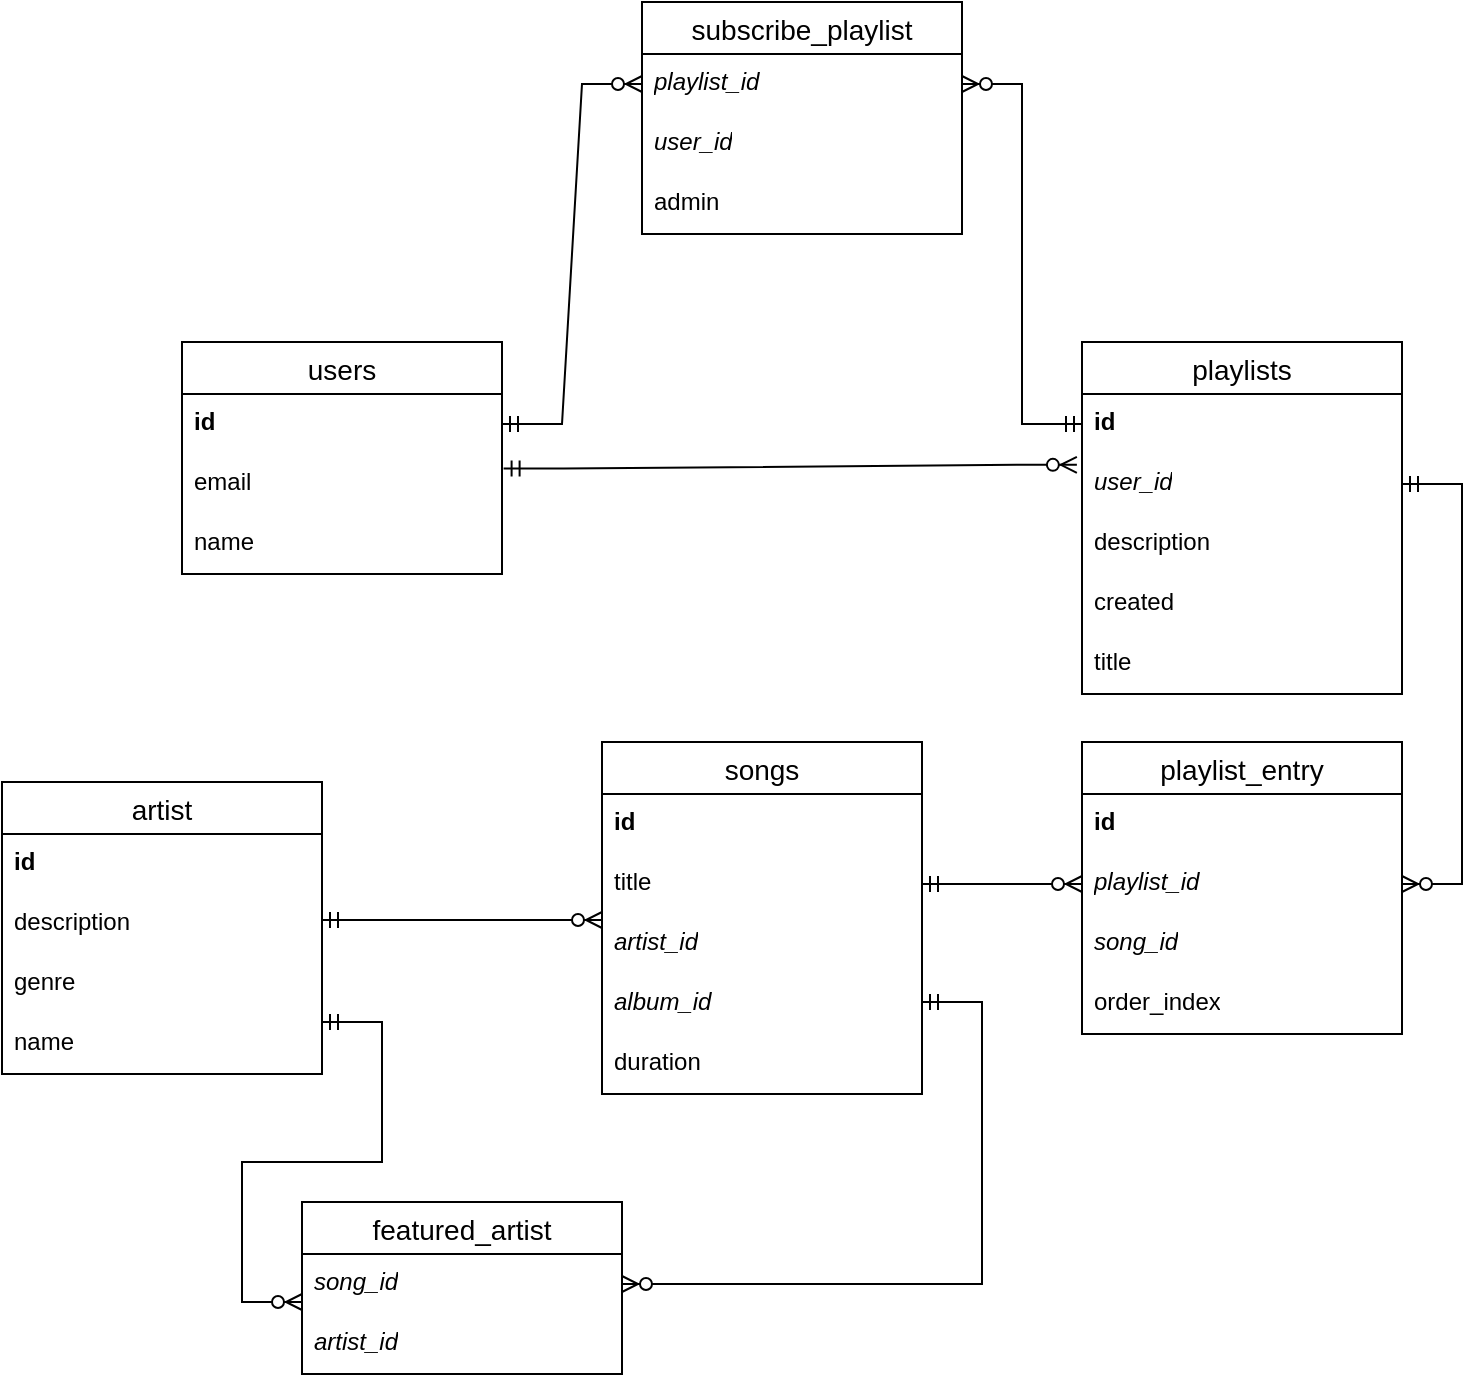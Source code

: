 <mxfile version="23.0.1" type="device">
  <diagram name="Page-1" id="vKaHH6KfBcHMHRZSFJnk">
    <mxGraphModel dx="910" dy="546" grid="1" gridSize="10" guides="1" tooltips="1" connect="1" arrows="1" fold="1" page="1" pageScale="1" pageWidth="850" pageHeight="1100" math="0" shadow="0">
      <root>
        <mxCell id="0" />
        <mxCell id="1" parent="0" />
        <mxCell id="HSMxG09ryH6MTsvOhO8h-1" value="users" style="swimlane;fontStyle=0;childLayout=stackLayout;horizontal=1;startSize=26;horizontalStack=0;resizeParent=1;resizeParentMax=0;resizeLast=0;collapsible=1;marginBottom=0;align=center;fontSize=14;" vertex="1" parent="1">
          <mxGeometry x="90" y="170" width="160" height="116" as="geometry" />
        </mxCell>
        <mxCell id="HSMxG09ryH6MTsvOhO8h-2" value="id" style="text;strokeColor=none;fillColor=none;spacingLeft=4;spacingRight=4;overflow=hidden;rotatable=0;points=[[0,0.5],[1,0.5]];portConstraint=eastwest;fontSize=12;whiteSpace=wrap;html=1;fontStyle=1" vertex="1" parent="HSMxG09ryH6MTsvOhO8h-1">
          <mxGeometry y="26" width="160" height="30" as="geometry" />
        </mxCell>
        <mxCell id="HSMxG09ryH6MTsvOhO8h-3" value="email&lt;br&gt;" style="text;strokeColor=none;fillColor=none;spacingLeft=4;spacingRight=4;overflow=hidden;rotatable=0;points=[[0,0.5],[1,0.5]];portConstraint=eastwest;fontSize=12;whiteSpace=wrap;html=1;" vertex="1" parent="HSMxG09ryH6MTsvOhO8h-1">
          <mxGeometry y="56" width="160" height="30" as="geometry" />
        </mxCell>
        <mxCell id="HSMxG09ryH6MTsvOhO8h-4" value="name" style="text;strokeColor=none;fillColor=none;spacingLeft=4;spacingRight=4;overflow=hidden;rotatable=0;points=[[0,0.5],[1,0.5]];portConstraint=eastwest;fontSize=12;whiteSpace=wrap;html=1;" vertex="1" parent="HSMxG09ryH6MTsvOhO8h-1">
          <mxGeometry y="86" width="160" height="30" as="geometry" />
        </mxCell>
        <mxCell id="HSMxG09ryH6MTsvOhO8h-7" value="songs" style="swimlane;fontStyle=0;childLayout=stackLayout;horizontal=1;startSize=26;horizontalStack=0;resizeParent=1;resizeParentMax=0;resizeLast=0;collapsible=1;marginBottom=0;align=center;fontSize=14;" vertex="1" parent="1">
          <mxGeometry x="300" y="370" width="160" height="176" as="geometry" />
        </mxCell>
        <mxCell id="HSMxG09ryH6MTsvOhO8h-8" value="id" style="text;strokeColor=none;fillColor=none;spacingLeft=4;spacingRight=4;overflow=hidden;rotatable=0;points=[[0,0.5],[1,0.5]];portConstraint=eastwest;fontSize=12;whiteSpace=wrap;html=1;fontStyle=1" vertex="1" parent="HSMxG09ryH6MTsvOhO8h-7">
          <mxGeometry y="26" width="160" height="30" as="geometry" />
        </mxCell>
        <mxCell id="HSMxG09ryH6MTsvOhO8h-9" value="title" style="text;strokeColor=none;fillColor=none;spacingLeft=4;spacingRight=4;overflow=hidden;rotatable=0;points=[[0,0.5],[1,0.5]];portConstraint=eastwest;fontSize=12;whiteSpace=wrap;html=1;" vertex="1" parent="HSMxG09ryH6MTsvOhO8h-7">
          <mxGeometry y="56" width="160" height="30" as="geometry" />
        </mxCell>
        <mxCell id="HSMxG09ryH6MTsvOhO8h-10" value="&lt;i style=&quot;&quot;&gt;artist_id&lt;/i&gt;" style="text;strokeColor=none;fillColor=none;spacingLeft=4;spacingRight=4;overflow=hidden;rotatable=0;points=[[0,0.5],[1,0.5]];portConstraint=eastwest;fontSize=12;whiteSpace=wrap;html=1;" vertex="1" parent="HSMxG09ryH6MTsvOhO8h-7">
          <mxGeometry y="86" width="160" height="30" as="geometry" />
        </mxCell>
        <mxCell id="HSMxG09ryH6MTsvOhO8h-42" value="&lt;i style=&quot;&quot;&gt;album_id&lt;/i&gt;" style="text;strokeColor=none;fillColor=none;spacingLeft=4;spacingRight=4;overflow=hidden;rotatable=0;points=[[0,0.5],[1,0.5]];portConstraint=eastwest;fontSize=12;whiteSpace=wrap;html=1;" vertex="1" parent="HSMxG09ryH6MTsvOhO8h-7">
          <mxGeometry y="116" width="160" height="30" as="geometry" />
        </mxCell>
        <mxCell id="HSMxG09ryH6MTsvOhO8h-43" value="duration" style="text;strokeColor=none;fillColor=none;spacingLeft=4;spacingRight=4;overflow=hidden;rotatable=0;points=[[0,0.5],[1,0.5]];portConstraint=eastwest;fontSize=12;whiteSpace=wrap;html=1;" vertex="1" parent="HSMxG09ryH6MTsvOhO8h-7">
          <mxGeometry y="146" width="160" height="30" as="geometry" />
        </mxCell>
        <mxCell id="HSMxG09ryH6MTsvOhO8h-12" value="playlists" style="swimlane;fontStyle=0;childLayout=stackLayout;horizontal=1;startSize=26;horizontalStack=0;resizeParent=1;resizeParentMax=0;resizeLast=0;collapsible=1;marginBottom=0;align=center;fontSize=14;" vertex="1" parent="1">
          <mxGeometry x="540" y="170" width="160" height="176" as="geometry" />
        </mxCell>
        <mxCell id="HSMxG09ryH6MTsvOhO8h-13" value="id" style="text;strokeColor=none;fillColor=none;spacingLeft=4;spacingRight=4;overflow=hidden;rotatable=0;points=[[0,0.5],[1,0.5]];portConstraint=eastwest;fontSize=12;whiteSpace=wrap;html=1;fontStyle=1" vertex="1" parent="HSMxG09ryH6MTsvOhO8h-12">
          <mxGeometry y="26" width="160" height="30" as="geometry" />
        </mxCell>
        <mxCell id="HSMxG09ryH6MTsvOhO8h-14" value="&lt;i&gt;user_id&lt;/i&gt;" style="text;strokeColor=none;fillColor=none;spacingLeft=4;spacingRight=4;overflow=hidden;rotatable=0;points=[[0,0.5],[1,0.5]];portConstraint=eastwest;fontSize=12;whiteSpace=wrap;html=1;" vertex="1" parent="HSMxG09ryH6MTsvOhO8h-12">
          <mxGeometry y="56" width="160" height="30" as="geometry" />
        </mxCell>
        <mxCell id="HSMxG09ryH6MTsvOhO8h-15" value="description" style="text;strokeColor=none;fillColor=none;spacingLeft=4;spacingRight=4;overflow=hidden;rotatable=0;points=[[0,0.5],[1,0.5]];portConstraint=eastwest;fontSize=12;whiteSpace=wrap;html=1;" vertex="1" parent="HSMxG09ryH6MTsvOhO8h-12">
          <mxGeometry y="86" width="160" height="30" as="geometry" />
        </mxCell>
        <mxCell id="HSMxG09ryH6MTsvOhO8h-34" value="created" style="text;strokeColor=none;fillColor=none;spacingLeft=4;spacingRight=4;overflow=hidden;rotatable=0;points=[[0,0.5],[1,0.5]];portConstraint=eastwest;fontSize=12;whiteSpace=wrap;html=1;" vertex="1" parent="HSMxG09ryH6MTsvOhO8h-12">
          <mxGeometry y="116" width="160" height="30" as="geometry" />
        </mxCell>
        <mxCell id="HSMxG09ryH6MTsvOhO8h-35" value="title" style="text;strokeColor=none;fillColor=none;spacingLeft=4;spacingRight=4;overflow=hidden;rotatable=0;points=[[0,0.5],[1,0.5]];portConstraint=eastwest;fontSize=12;whiteSpace=wrap;html=1;" vertex="1" parent="HSMxG09ryH6MTsvOhO8h-12">
          <mxGeometry y="146" width="160" height="30" as="geometry" />
        </mxCell>
        <mxCell id="HSMxG09ryH6MTsvOhO8h-20" value="playlist_entry" style="swimlane;fontStyle=0;childLayout=stackLayout;horizontal=1;startSize=26;horizontalStack=0;resizeParent=1;resizeParentMax=0;resizeLast=0;collapsible=1;marginBottom=0;align=center;fontSize=14;" vertex="1" parent="1">
          <mxGeometry x="540" y="370" width="160" height="146" as="geometry" />
        </mxCell>
        <mxCell id="HSMxG09ryH6MTsvOhO8h-21" value="id" style="text;strokeColor=none;fillColor=none;spacingLeft=4;spacingRight=4;overflow=hidden;rotatable=0;points=[[0,0.5],[1,0.5]];portConstraint=eastwest;fontSize=12;whiteSpace=wrap;html=1;fontStyle=1" vertex="1" parent="HSMxG09ryH6MTsvOhO8h-20">
          <mxGeometry y="26" width="160" height="30" as="geometry" />
        </mxCell>
        <mxCell id="HSMxG09ryH6MTsvOhO8h-22" value="&lt;i&gt;playlist_id&lt;/i&gt;" style="text;strokeColor=none;fillColor=none;spacingLeft=4;spacingRight=4;overflow=hidden;rotatable=0;points=[[0,0.5],[1,0.5]];portConstraint=eastwest;fontSize=12;whiteSpace=wrap;html=1;" vertex="1" parent="HSMxG09ryH6MTsvOhO8h-20">
          <mxGeometry y="56" width="160" height="30" as="geometry" />
        </mxCell>
        <mxCell id="HSMxG09ryH6MTsvOhO8h-23" value="&lt;i&gt;song_id&lt;/i&gt;" style="text;strokeColor=none;fillColor=none;spacingLeft=4;spacingRight=4;overflow=hidden;rotatable=0;points=[[0,0.5],[1,0.5]];portConstraint=eastwest;fontSize=12;whiteSpace=wrap;html=1;" vertex="1" parent="HSMxG09ryH6MTsvOhO8h-20">
          <mxGeometry y="86" width="160" height="30" as="geometry" />
        </mxCell>
        <mxCell id="HSMxG09ryH6MTsvOhO8h-41" value="order_index" style="text;strokeColor=none;fillColor=none;spacingLeft=4;spacingRight=4;overflow=hidden;rotatable=0;points=[[0,0.5],[1,0.5]];portConstraint=eastwest;fontSize=12;whiteSpace=wrap;html=1;" vertex="1" parent="HSMxG09ryH6MTsvOhO8h-20">
          <mxGeometry y="116" width="160" height="30" as="geometry" />
        </mxCell>
        <mxCell id="HSMxG09ryH6MTsvOhO8h-29" value="" style="edgeStyle=entityRelationEdgeStyle;fontSize=12;html=1;endArrow=ERzeroToMany;startArrow=ERmandOne;rounded=0;exitX=1.005;exitY=0.242;exitDx=0;exitDy=0;exitPerimeter=0;entryX=-0.016;entryY=0.181;entryDx=0;entryDy=0;entryPerimeter=0;" edge="1" parent="1" source="HSMxG09ryH6MTsvOhO8h-3" target="HSMxG09ryH6MTsvOhO8h-14">
          <mxGeometry width="100" height="100" relative="1" as="geometry">
            <mxPoint x="240" y="320" as="sourcePoint" />
            <mxPoint x="530" y="230" as="targetPoint" />
          </mxGeometry>
        </mxCell>
        <mxCell id="HSMxG09ryH6MTsvOhO8h-31" value="" style="edgeStyle=entityRelationEdgeStyle;fontSize=12;html=1;endArrow=ERzeroToMany;startArrow=ERmandOne;rounded=0;exitX=1;exitY=0.5;exitDx=0;exitDy=0;entryX=1;entryY=0.5;entryDx=0;entryDy=0;" edge="1" parent="1" source="HSMxG09ryH6MTsvOhO8h-14" target="HSMxG09ryH6MTsvOhO8h-22">
          <mxGeometry width="100" height="100" relative="1" as="geometry">
            <mxPoint x="540" y="300" as="sourcePoint" />
            <mxPoint x="809.68" y="341.6" as="targetPoint" />
            <Array as="points">
              <mxPoint x="610" y="310" />
              <mxPoint x="710" y="330" />
              <mxPoint x="750" y="330" />
              <mxPoint x="690" y="310" />
              <mxPoint x="610" y="320" />
            </Array>
          </mxGeometry>
        </mxCell>
        <mxCell id="HSMxG09ryH6MTsvOhO8h-33" value="" style="edgeStyle=entityRelationEdgeStyle;fontSize=12;html=1;endArrow=ERzeroToMany;startArrow=ERmandOne;rounded=0;exitX=1;exitY=0.5;exitDx=0;exitDy=0;entryX=0;entryY=0.5;entryDx=0;entryDy=0;" edge="1" parent="1" source="HSMxG09ryH6MTsvOhO8h-9" target="HSMxG09ryH6MTsvOhO8h-22">
          <mxGeometry width="100" height="100" relative="1" as="geometry">
            <mxPoint x="390" y="400" as="sourcePoint" />
            <mxPoint x="530" y="390" as="targetPoint" />
          </mxGeometry>
        </mxCell>
        <mxCell id="HSMxG09ryH6MTsvOhO8h-44" value="artist" style="swimlane;fontStyle=0;childLayout=stackLayout;horizontal=1;startSize=26;horizontalStack=0;resizeParent=1;resizeParentMax=0;resizeLast=0;collapsible=1;marginBottom=0;align=center;fontSize=14;" vertex="1" parent="1">
          <mxGeometry y="390" width="160" height="146" as="geometry" />
        </mxCell>
        <mxCell id="HSMxG09ryH6MTsvOhO8h-45" value="id" style="text;strokeColor=none;fillColor=none;spacingLeft=4;spacingRight=4;overflow=hidden;rotatable=0;points=[[0,0.5],[1,0.5]];portConstraint=eastwest;fontSize=12;whiteSpace=wrap;html=1;fontStyle=1" vertex="1" parent="HSMxG09ryH6MTsvOhO8h-44">
          <mxGeometry y="26" width="160" height="30" as="geometry" />
        </mxCell>
        <mxCell id="HSMxG09ryH6MTsvOhO8h-46" value="description" style="text;strokeColor=none;fillColor=none;spacingLeft=4;spacingRight=4;overflow=hidden;rotatable=0;points=[[0,0.5],[1,0.5]];portConstraint=eastwest;fontSize=12;whiteSpace=wrap;html=1;" vertex="1" parent="HSMxG09ryH6MTsvOhO8h-44">
          <mxGeometry y="56" width="160" height="30" as="geometry" />
        </mxCell>
        <mxCell id="HSMxG09ryH6MTsvOhO8h-47" value="genre" style="text;strokeColor=none;fillColor=none;spacingLeft=4;spacingRight=4;overflow=hidden;rotatable=0;points=[[0,0.5],[1,0.5]];portConstraint=eastwest;fontSize=12;whiteSpace=wrap;html=1;" vertex="1" parent="HSMxG09ryH6MTsvOhO8h-44">
          <mxGeometry y="86" width="160" height="30" as="geometry" />
        </mxCell>
        <mxCell id="HSMxG09ryH6MTsvOhO8h-48" value="name" style="text;strokeColor=none;fillColor=none;spacingLeft=4;spacingRight=4;overflow=hidden;rotatable=0;points=[[0,0.5],[1,0.5]];portConstraint=eastwest;fontSize=12;whiteSpace=wrap;html=1;" vertex="1" parent="HSMxG09ryH6MTsvOhO8h-44">
          <mxGeometry y="116" width="160" height="30" as="geometry" />
        </mxCell>
        <mxCell id="HSMxG09ryH6MTsvOhO8h-49" value="" style="edgeStyle=entityRelationEdgeStyle;fontSize=12;html=1;endArrow=ERzeroToMany;startArrow=ERmandOne;rounded=0;exitX=1.005;exitY=0.242;exitDx=0;exitDy=0;exitPerimeter=0;" edge="1" parent="1">
          <mxGeometry width="100" height="100" relative="1" as="geometry">
            <mxPoint x="160" y="459" as="sourcePoint" />
            <mxPoint x="300" y="459" as="targetPoint" />
          </mxGeometry>
        </mxCell>
        <mxCell id="HSMxG09ryH6MTsvOhO8h-50" value="featured_artist" style="swimlane;fontStyle=0;childLayout=stackLayout;horizontal=1;startSize=26;horizontalStack=0;resizeParent=1;resizeParentMax=0;resizeLast=0;collapsible=1;marginBottom=0;align=center;fontSize=14;" vertex="1" parent="1">
          <mxGeometry x="150" y="600" width="160" height="86" as="geometry" />
        </mxCell>
        <mxCell id="HSMxG09ryH6MTsvOhO8h-53" value="song_id" style="text;strokeColor=none;fillColor=none;spacingLeft=4;spacingRight=4;overflow=hidden;rotatable=0;points=[[0,0.5],[1,0.5]];portConstraint=eastwest;fontSize=12;whiteSpace=wrap;html=1;fontStyle=2" vertex="1" parent="HSMxG09ryH6MTsvOhO8h-50">
          <mxGeometry y="26" width="160" height="30" as="geometry" />
        </mxCell>
        <mxCell id="HSMxG09ryH6MTsvOhO8h-54" value="artist_id" style="text;strokeColor=none;fillColor=none;spacingLeft=4;spacingRight=4;overflow=hidden;rotatable=0;points=[[0,0.5],[1,0.5]];portConstraint=eastwest;fontSize=12;whiteSpace=wrap;html=1;fontStyle=2" vertex="1" parent="HSMxG09ryH6MTsvOhO8h-50">
          <mxGeometry y="56" width="160" height="30" as="geometry" />
        </mxCell>
        <mxCell id="HSMxG09ryH6MTsvOhO8h-55" value="" style="edgeStyle=entityRelationEdgeStyle;fontSize=12;html=1;endArrow=ERzeroToMany;startArrow=ERmandOne;rounded=0;exitX=1;exitY=0.133;exitDx=0;exitDy=0;entryX=0;entryY=0.5;entryDx=0;entryDy=0;exitPerimeter=0;" edge="1" parent="1" source="HSMxG09ryH6MTsvOhO8h-48">
          <mxGeometry width="100" height="100" relative="1" as="geometry">
            <mxPoint x="70" y="650" as="sourcePoint" />
            <mxPoint x="150" y="650" as="targetPoint" />
          </mxGeometry>
        </mxCell>
        <mxCell id="HSMxG09ryH6MTsvOhO8h-56" value="" style="edgeStyle=entityRelationEdgeStyle;fontSize=12;html=1;endArrow=ERzeroToMany;startArrow=ERmandOne;rounded=0;exitX=1;exitY=0.5;exitDx=0;exitDy=0;entryX=1;entryY=0.5;entryDx=0;entryDy=0;" edge="1" parent="1" target="HSMxG09ryH6MTsvOhO8h-53">
          <mxGeometry width="100" height="100" relative="1" as="geometry">
            <mxPoint x="460" y="500" as="sourcePoint" />
            <mxPoint x="460" y="700" as="targetPoint" />
            <Array as="points">
              <mxPoint x="370" y="569" />
              <mxPoint x="470" y="589" />
              <mxPoint x="510" y="589" />
              <mxPoint x="450" y="569" />
              <mxPoint x="370" y="579" />
            </Array>
          </mxGeometry>
        </mxCell>
        <mxCell id="HSMxG09ryH6MTsvOhO8h-57" value="subscribe_playlist" style="swimlane;fontStyle=0;childLayout=stackLayout;horizontal=1;startSize=26;horizontalStack=0;resizeParent=1;resizeParentMax=0;resizeLast=0;collapsible=1;marginBottom=0;align=center;fontSize=14;" vertex="1" parent="1">
          <mxGeometry x="320" width="160" height="116" as="geometry" />
        </mxCell>
        <mxCell id="HSMxG09ryH6MTsvOhO8h-59" value="playlist_id" style="text;strokeColor=none;fillColor=none;spacingLeft=4;spacingRight=4;overflow=hidden;rotatable=0;points=[[0,0.5],[1,0.5]];portConstraint=eastwest;fontSize=12;whiteSpace=wrap;html=1;fontStyle=2" vertex="1" parent="HSMxG09ryH6MTsvOhO8h-57">
          <mxGeometry y="26" width="160" height="30" as="geometry" />
        </mxCell>
        <mxCell id="HSMxG09ryH6MTsvOhO8h-60" value="user_id" style="text;strokeColor=none;fillColor=none;spacingLeft=4;spacingRight=4;overflow=hidden;rotatable=0;points=[[0,0.5],[1,0.5]];portConstraint=eastwest;fontSize=12;whiteSpace=wrap;html=1;fontStyle=2" vertex="1" parent="HSMxG09ryH6MTsvOhO8h-57">
          <mxGeometry y="56" width="160" height="30" as="geometry" />
        </mxCell>
        <mxCell id="HSMxG09ryH6MTsvOhO8h-63" value="admin" style="text;strokeColor=none;fillColor=none;spacingLeft=4;spacingRight=4;overflow=hidden;rotatable=0;points=[[0,0.5],[1,0.5]];portConstraint=eastwest;fontSize=12;whiteSpace=wrap;html=1;fontStyle=0" vertex="1" parent="HSMxG09ryH6MTsvOhO8h-57">
          <mxGeometry y="86" width="160" height="30" as="geometry" />
        </mxCell>
        <mxCell id="HSMxG09ryH6MTsvOhO8h-61" value="" style="edgeStyle=entityRelationEdgeStyle;fontSize=12;html=1;endArrow=ERzeroToMany;startArrow=ERmandOne;rounded=0;exitX=1;exitY=0.5;exitDx=0;exitDy=0;entryX=0;entryY=0.5;entryDx=0;entryDy=0;" edge="1" parent="1" source="HSMxG09ryH6MTsvOhO8h-2" target="HSMxG09ryH6MTsvOhO8h-59">
          <mxGeometry width="100" height="100" relative="1" as="geometry">
            <mxPoint x="10" y="-70" as="sourcePoint" />
            <mxPoint x="10" y="130" as="targetPoint" />
            <Array as="points">
              <mxPoint x="-80" y="-1" />
              <mxPoint x="20" y="19" />
              <mxPoint x="60" y="19" />
              <mxPoint y="-1" />
              <mxPoint x="-80" y="9" />
            </Array>
          </mxGeometry>
        </mxCell>
        <mxCell id="HSMxG09ryH6MTsvOhO8h-62" value="" style="edgeStyle=entityRelationEdgeStyle;fontSize=12;html=1;endArrow=ERzeroToMany;startArrow=ERmandOne;rounded=0;exitX=0;exitY=0.5;exitDx=0;exitDy=0;entryX=1;entryY=0.5;entryDx=0;entryDy=0;" edge="1" parent="1" source="HSMxG09ryH6MTsvOhO8h-13" target="HSMxG09ryH6MTsvOhO8h-59">
          <mxGeometry width="100" height="100" relative="1" as="geometry">
            <mxPoint x="690" y="129.0" as="sourcePoint" />
            <mxPoint x="550" y="30" as="targetPoint" />
          </mxGeometry>
        </mxCell>
      </root>
    </mxGraphModel>
  </diagram>
</mxfile>
